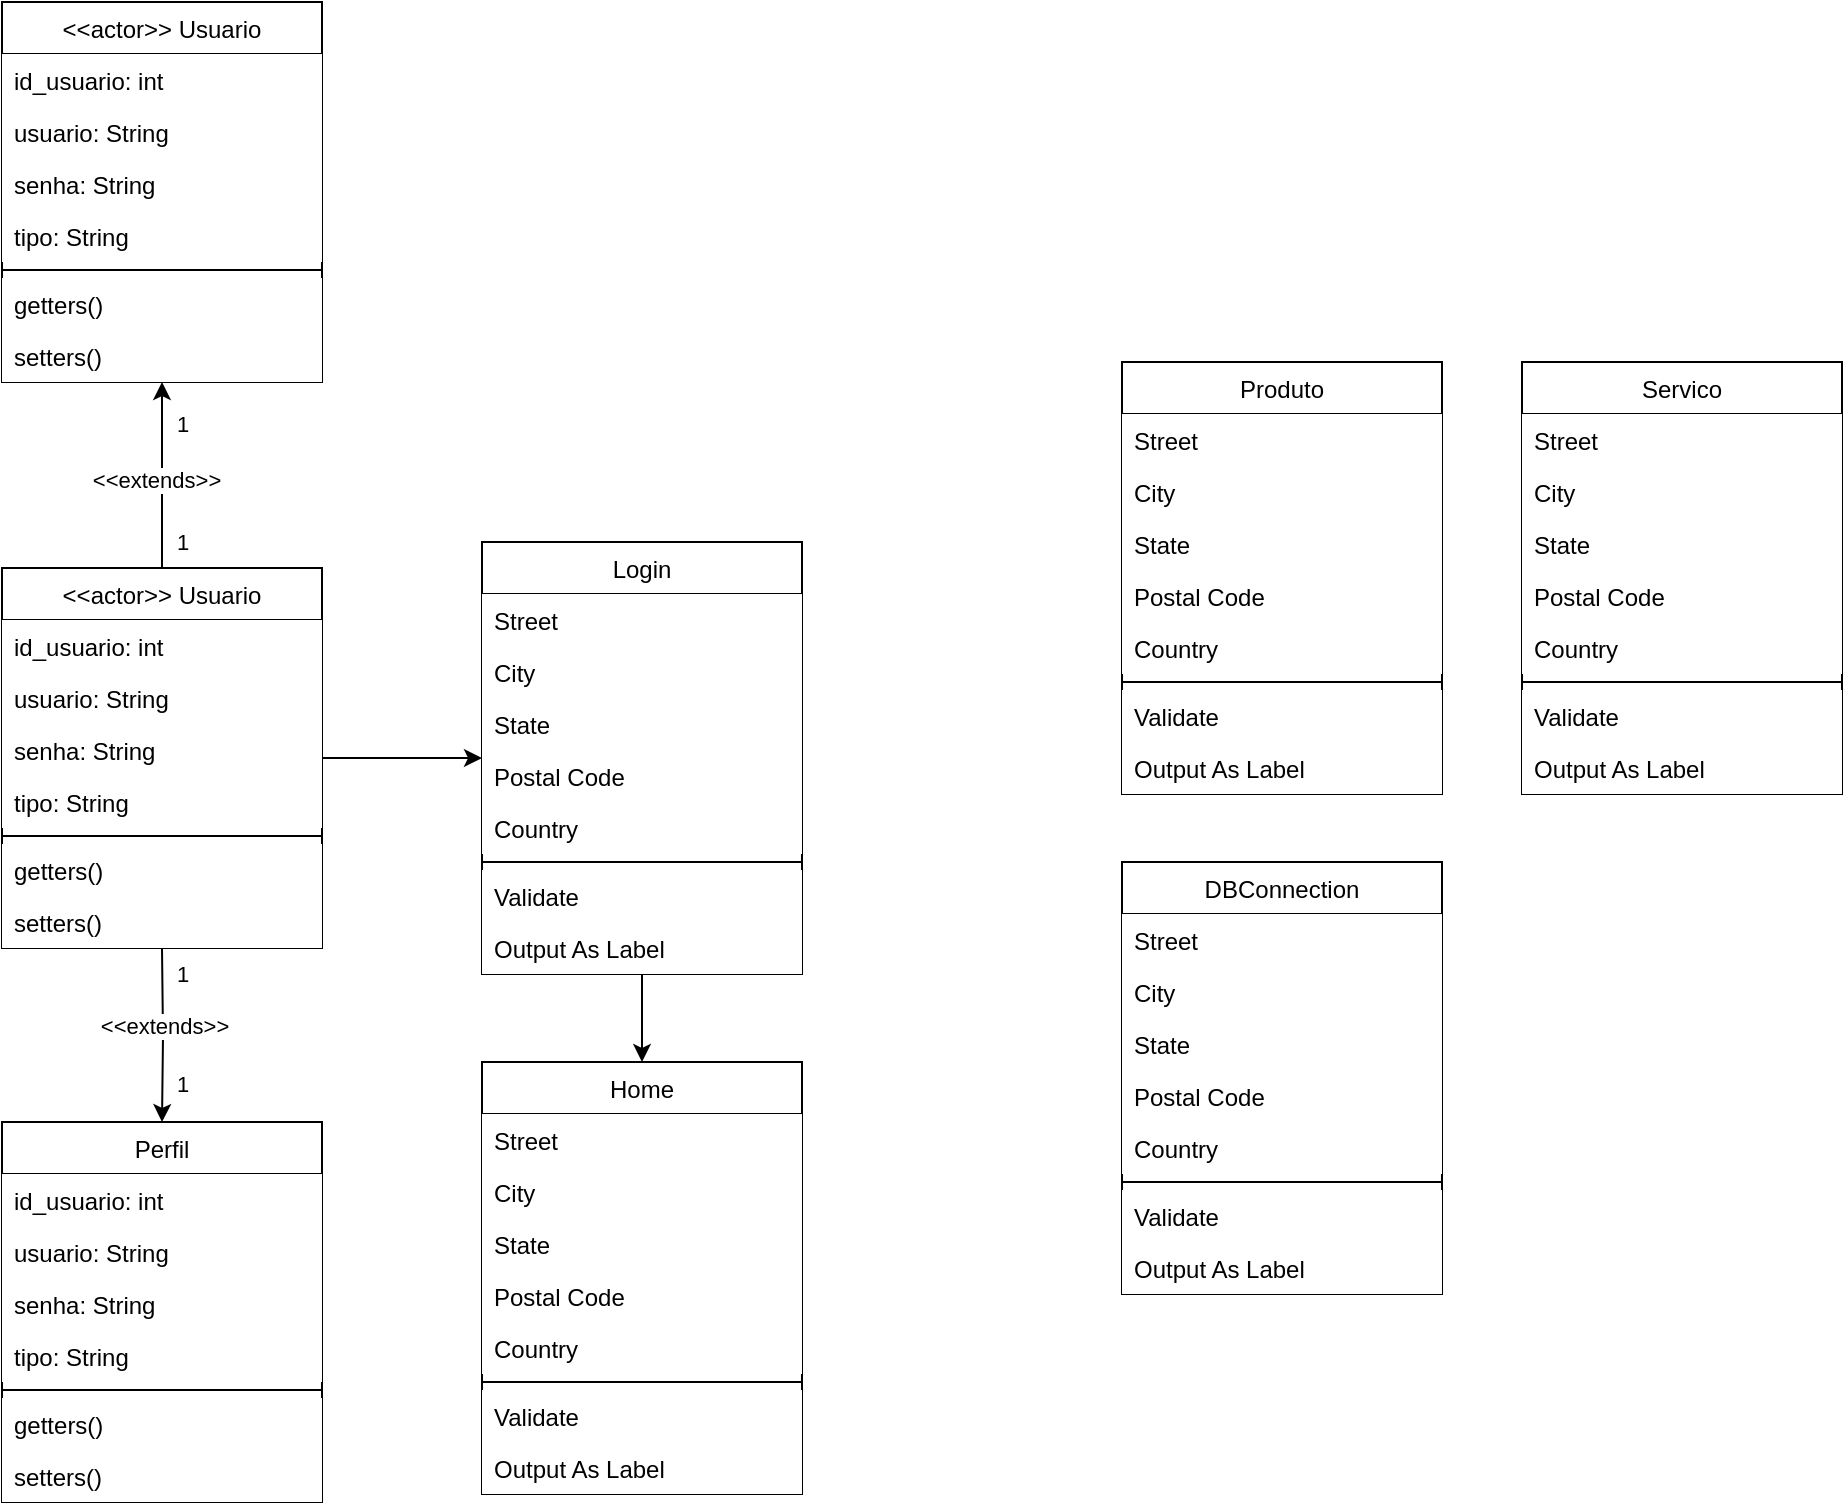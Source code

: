 <mxfile version="23.1.2" type="github">
  <diagram id="C5RBs43oDa-KdzZeNtuy" name="Page-1">
    <mxGraphModel dx="1434" dy="790" grid="1" gridSize="10" guides="1" tooltips="1" connect="1" arrows="1" fold="1" page="1" pageScale="1" pageWidth="827" pageHeight="1169" math="0" shadow="0">
      <root>
        <mxCell id="WIyWlLk6GJQsqaUBKTNV-0" />
        <mxCell id="WIyWlLk6GJQsqaUBKTNV-1" parent="WIyWlLk6GJQsqaUBKTNV-0" />
        <mxCell id="yMXAsZ4megCx-_pCpy9P-55" style="edgeStyle=orthogonalEdgeStyle;rounded=0;orthogonalLoop=1;jettySize=auto;html=1;exitX=0.5;exitY=1;exitDx=0;exitDy=0;entryX=0.5;entryY=0;entryDx=0;entryDy=0;" edge="1" parent="WIyWlLk6GJQsqaUBKTNV-1" source="zkfFHV4jXpPFQw0GAbJ--17" target="yMXAsZ4megCx-_pCpy9P-9">
          <mxGeometry relative="1" as="geometry" />
        </mxCell>
        <mxCell id="zkfFHV4jXpPFQw0GAbJ--17" value="Login" style="swimlane;fontStyle=0;align=center;verticalAlign=top;childLayout=stackLayout;horizontal=1;startSize=26;horizontalStack=0;resizeParent=1;resizeLast=0;collapsible=1;marginBottom=0;rounded=0;shadow=0;strokeWidth=1;fillColor=default;gradientColor=none;" parent="WIyWlLk6GJQsqaUBKTNV-1" vertex="1">
          <mxGeometry x="530" y="350" width="160" height="216" as="geometry">
            <mxRectangle x="550" y="140" width="160" height="26" as="alternateBounds" />
          </mxGeometry>
        </mxCell>
        <mxCell id="zkfFHV4jXpPFQw0GAbJ--18" value="Street" style="text;align=left;verticalAlign=top;spacingLeft=4;spacingRight=4;overflow=hidden;rotatable=0;points=[[0,0.5],[1,0.5]];portConstraint=eastwest;fillColor=default;" parent="zkfFHV4jXpPFQw0GAbJ--17" vertex="1">
          <mxGeometry y="26" width="160" height="26" as="geometry" />
        </mxCell>
        <mxCell id="zkfFHV4jXpPFQw0GAbJ--19" value="City" style="text;align=left;verticalAlign=top;spacingLeft=4;spacingRight=4;overflow=hidden;rotatable=0;points=[[0,0.5],[1,0.5]];portConstraint=eastwest;rounded=0;shadow=0;html=0;fillColor=default;" parent="zkfFHV4jXpPFQw0GAbJ--17" vertex="1">
          <mxGeometry y="52" width="160" height="26" as="geometry" />
        </mxCell>
        <mxCell id="zkfFHV4jXpPFQw0GAbJ--20" value="State" style="text;align=left;verticalAlign=top;spacingLeft=4;spacingRight=4;overflow=hidden;rotatable=0;points=[[0,0.5],[1,0.5]];portConstraint=eastwest;rounded=0;shadow=0;html=0;fillColor=default;" parent="zkfFHV4jXpPFQw0GAbJ--17" vertex="1">
          <mxGeometry y="78" width="160" height="26" as="geometry" />
        </mxCell>
        <mxCell id="zkfFHV4jXpPFQw0GAbJ--21" value="Postal Code" style="text;align=left;verticalAlign=top;spacingLeft=4;spacingRight=4;overflow=hidden;rotatable=0;points=[[0,0.5],[1,0.5]];portConstraint=eastwest;rounded=0;shadow=0;html=0;fillColor=default;" parent="zkfFHV4jXpPFQw0GAbJ--17" vertex="1">
          <mxGeometry y="104" width="160" height="26" as="geometry" />
        </mxCell>
        <mxCell id="zkfFHV4jXpPFQw0GAbJ--22" value="Country" style="text;align=left;verticalAlign=top;spacingLeft=4;spacingRight=4;overflow=hidden;rotatable=0;points=[[0,0.5],[1,0.5]];portConstraint=eastwest;rounded=0;shadow=0;html=0;fillColor=default;" parent="zkfFHV4jXpPFQw0GAbJ--17" vertex="1">
          <mxGeometry y="130" width="160" height="26" as="geometry" />
        </mxCell>
        <mxCell id="zkfFHV4jXpPFQw0GAbJ--23" value="" style="line;html=1;strokeWidth=1;align=left;verticalAlign=middle;spacingTop=-1;spacingLeft=3;spacingRight=3;rotatable=0;labelPosition=right;points=[];portConstraint=eastwest;" parent="zkfFHV4jXpPFQw0GAbJ--17" vertex="1">
          <mxGeometry y="156" width="160" height="8" as="geometry" />
        </mxCell>
        <mxCell id="zkfFHV4jXpPFQw0GAbJ--24" value="Validate" style="text;align=left;verticalAlign=top;spacingLeft=4;spacingRight=4;overflow=hidden;rotatable=0;points=[[0,0.5],[1,0.5]];portConstraint=eastwest;fillColor=default;" parent="zkfFHV4jXpPFQw0GAbJ--17" vertex="1">
          <mxGeometry y="164" width="160" height="26" as="geometry" />
        </mxCell>
        <mxCell id="zkfFHV4jXpPFQw0GAbJ--25" value="Output As Label" style="text;align=left;verticalAlign=top;spacingLeft=4;spacingRight=4;overflow=hidden;rotatable=0;points=[[0,0.5],[1,0.5]];portConstraint=eastwest;fillColor=default;" parent="zkfFHV4jXpPFQw0GAbJ--17" vertex="1">
          <mxGeometry y="190" width="160" height="26" as="geometry" />
        </mxCell>
        <mxCell id="yMXAsZ4megCx-_pCpy9P-9" value="Home" style="swimlane;fontStyle=0;align=center;verticalAlign=top;childLayout=stackLayout;horizontal=1;startSize=26;horizontalStack=0;resizeParent=1;resizeLast=0;collapsible=1;marginBottom=0;rounded=0;shadow=0;strokeWidth=1;fillColor=default;gradientColor=none;" vertex="1" parent="WIyWlLk6GJQsqaUBKTNV-1">
          <mxGeometry x="530" y="610" width="160" height="216" as="geometry">
            <mxRectangle x="550" y="140" width="160" height="26" as="alternateBounds" />
          </mxGeometry>
        </mxCell>
        <mxCell id="yMXAsZ4megCx-_pCpy9P-10" value="Street" style="text;align=left;verticalAlign=top;spacingLeft=4;spacingRight=4;overflow=hidden;rotatable=0;points=[[0,0.5],[1,0.5]];portConstraint=eastwest;fillColor=default;" vertex="1" parent="yMXAsZ4megCx-_pCpy9P-9">
          <mxGeometry y="26" width="160" height="26" as="geometry" />
        </mxCell>
        <mxCell id="yMXAsZ4megCx-_pCpy9P-11" value="City" style="text;align=left;verticalAlign=top;spacingLeft=4;spacingRight=4;overflow=hidden;rotatable=0;points=[[0,0.5],[1,0.5]];portConstraint=eastwest;rounded=0;shadow=0;html=0;fillColor=default;" vertex="1" parent="yMXAsZ4megCx-_pCpy9P-9">
          <mxGeometry y="52" width="160" height="26" as="geometry" />
        </mxCell>
        <mxCell id="yMXAsZ4megCx-_pCpy9P-12" value="State" style="text;align=left;verticalAlign=top;spacingLeft=4;spacingRight=4;overflow=hidden;rotatable=0;points=[[0,0.5],[1,0.5]];portConstraint=eastwest;rounded=0;shadow=0;html=0;fillColor=default;" vertex="1" parent="yMXAsZ4megCx-_pCpy9P-9">
          <mxGeometry y="78" width="160" height="26" as="geometry" />
        </mxCell>
        <mxCell id="yMXAsZ4megCx-_pCpy9P-13" value="Postal Code" style="text;align=left;verticalAlign=top;spacingLeft=4;spacingRight=4;overflow=hidden;rotatable=0;points=[[0,0.5],[1,0.5]];portConstraint=eastwest;rounded=0;shadow=0;html=0;fillColor=default;" vertex="1" parent="yMXAsZ4megCx-_pCpy9P-9">
          <mxGeometry y="104" width="160" height="26" as="geometry" />
        </mxCell>
        <mxCell id="yMXAsZ4megCx-_pCpy9P-14" value="Country" style="text;align=left;verticalAlign=top;spacingLeft=4;spacingRight=4;overflow=hidden;rotatable=0;points=[[0,0.5],[1,0.5]];portConstraint=eastwest;rounded=0;shadow=0;html=0;fillColor=default;" vertex="1" parent="yMXAsZ4megCx-_pCpy9P-9">
          <mxGeometry y="130" width="160" height="26" as="geometry" />
        </mxCell>
        <mxCell id="yMXAsZ4megCx-_pCpy9P-15" value="" style="line;html=1;strokeWidth=1;align=left;verticalAlign=middle;spacingTop=-1;spacingLeft=3;spacingRight=3;rotatable=0;labelPosition=right;points=[];portConstraint=eastwest;" vertex="1" parent="yMXAsZ4megCx-_pCpy9P-9">
          <mxGeometry y="156" width="160" height="8" as="geometry" />
        </mxCell>
        <mxCell id="yMXAsZ4megCx-_pCpy9P-16" value="Validate" style="text;align=left;verticalAlign=top;spacingLeft=4;spacingRight=4;overflow=hidden;rotatable=0;points=[[0,0.5],[1,0.5]];portConstraint=eastwest;fillColor=default;" vertex="1" parent="yMXAsZ4megCx-_pCpy9P-9">
          <mxGeometry y="164" width="160" height="26" as="geometry" />
        </mxCell>
        <mxCell id="yMXAsZ4megCx-_pCpy9P-17" value="Output As Label" style="text;align=left;verticalAlign=top;spacingLeft=4;spacingRight=4;overflow=hidden;rotatable=0;points=[[0,0.5],[1,0.5]];portConstraint=eastwest;fillColor=default;" vertex="1" parent="yMXAsZ4megCx-_pCpy9P-9">
          <mxGeometry y="190" width="160" height="26" as="geometry" />
        </mxCell>
        <mxCell id="yMXAsZ4megCx-_pCpy9P-56" style="edgeStyle=orthogonalEdgeStyle;rounded=0;orthogonalLoop=1;jettySize=auto;html=1;entryX=0;entryY=0.5;entryDx=0;entryDy=0;" edge="1" parent="WIyWlLk6GJQsqaUBKTNV-1" source="yMXAsZ4megCx-_pCpy9P-18" target="zkfFHV4jXpPFQw0GAbJ--17">
          <mxGeometry relative="1" as="geometry" />
        </mxCell>
        <mxCell id="yMXAsZ4megCx-_pCpy9P-65" style="edgeStyle=orthogonalEdgeStyle;rounded=0;orthogonalLoop=1;jettySize=auto;html=1;entryX=0.5;entryY=0;entryDx=0;entryDy=0;" edge="1" parent="WIyWlLk6GJQsqaUBKTNV-1" target="yMXAsZ4megCx-_pCpy9P-57">
          <mxGeometry relative="1" as="geometry">
            <mxPoint x="370" y="553" as="sourcePoint" />
          </mxGeometry>
        </mxCell>
        <mxCell id="yMXAsZ4megCx-_pCpy9P-78" value="&amp;lt;&amp;lt;extends&amp;gt;&amp;gt;" style="edgeLabel;html=1;align=center;verticalAlign=middle;resizable=0;points=[];" vertex="1" connectable="0" parent="yMXAsZ4megCx-_pCpy9P-65">
          <mxGeometry x="-0.114" relative="1" as="geometry">
            <mxPoint as="offset" />
          </mxGeometry>
        </mxCell>
        <mxCell id="yMXAsZ4megCx-_pCpy9P-80" value="1" style="edgeLabel;html=1;align=center;verticalAlign=middle;resizable=0;points=[];" vertex="1" connectable="0" parent="yMXAsZ4megCx-_pCpy9P-65">
          <mxGeometry x="-0.71" relative="1" as="geometry">
            <mxPoint x="10" as="offset" />
          </mxGeometry>
        </mxCell>
        <mxCell id="yMXAsZ4megCx-_pCpy9P-81" value="1" style="edgeLabel;html=1;align=center;verticalAlign=middle;resizable=0;points=[];" vertex="1" connectable="0" parent="yMXAsZ4megCx-_pCpy9P-65">
          <mxGeometry x="0.412" y="-1" relative="1" as="geometry">
            <mxPoint x="11" y="6" as="offset" />
          </mxGeometry>
        </mxCell>
        <mxCell id="yMXAsZ4megCx-_pCpy9P-74" style="edgeStyle=orthogonalEdgeStyle;rounded=0;orthogonalLoop=1;jettySize=auto;html=1;entryX=0.5;entryY=1;entryDx=0;entryDy=0;" edge="1" parent="WIyWlLk6GJQsqaUBKTNV-1" source="yMXAsZ4megCx-_pCpy9P-18" target="yMXAsZ4megCx-_pCpy9P-66">
          <mxGeometry relative="1" as="geometry" />
        </mxCell>
        <mxCell id="yMXAsZ4megCx-_pCpy9P-75" value="&amp;lt;&amp;lt;extends&amp;gt;&amp;gt;" style="edgeLabel;html=1;align=center;verticalAlign=middle;resizable=0;points=[];" vertex="1" connectable="0" parent="yMXAsZ4megCx-_pCpy9P-74">
          <mxGeometry x="-0.238" y="3" relative="1" as="geometry">
            <mxPoint y="-9" as="offset" />
          </mxGeometry>
        </mxCell>
        <mxCell id="yMXAsZ4megCx-_pCpy9P-82" value="1" style="edgeLabel;html=1;align=center;verticalAlign=middle;resizable=0;points=[];" vertex="1" connectable="0" parent="yMXAsZ4megCx-_pCpy9P-74">
          <mxGeometry x="0.477" y="1" relative="1" as="geometry">
            <mxPoint x="11" y="-4" as="offset" />
          </mxGeometry>
        </mxCell>
        <mxCell id="yMXAsZ4megCx-_pCpy9P-83" value="1" style="edgeLabel;html=1;align=center;verticalAlign=middle;resizable=0;points=[];" vertex="1" connectable="0" parent="yMXAsZ4megCx-_pCpy9P-74">
          <mxGeometry x="-0.453" y="-1" relative="1" as="geometry">
            <mxPoint x="9" y="12" as="offset" />
          </mxGeometry>
        </mxCell>
        <mxCell id="yMXAsZ4megCx-_pCpy9P-18" value="&lt;&lt;actor&gt;&gt; Usuario" style="swimlane;fontStyle=0;align=center;verticalAlign=top;childLayout=stackLayout;horizontal=1;startSize=26;horizontalStack=0;resizeParent=1;resizeLast=0;collapsible=1;marginBottom=0;rounded=0;shadow=0;strokeWidth=1;fillColor=default;gradientColor=none;" vertex="1" parent="WIyWlLk6GJQsqaUBKTNV-1">
          <mxGeometry x="290" y="363" width="160" height="190" as="geometry">
            <mxRectangle x="550" y="140" width="160" height="26" as="alternateBounds" />
          </mxGeometry>
        </mxCell>
        <mxCell id="yMXAsZ4megCx-_pCpy9P-19" value="id_usuario: int" style="text;align=left;verticalAlign=top;spacingLeft=4;spacingRight=4;overflow=hidden;rotatable=0;points=[[0,0.5],[1,0.5]];portConstraint=eastwest;fillColor=default;" vertex="1" parent="yMXAsZ4megCx-_pCpy9P-18">
          <mxGeometry y="26" width="160" height="26" as="geometry" />
        </mxCell>
        <mxCell id="yMXAsZ4megCx-_pCpy9P-20" value="usuario: String" style="text;align=left;verticalAlign=top;spacingLeft=4;spacingRight=4;overflow=hidden;rotatable=0;points=[[0,0.5],[1,0.5]];portConstraint=eastwest;rounded=0;shadow=0;html=0;fillColor=default;" vertex="1" parent="yMXAsZ4megCx-_pCpy9P-18">
          <mxGeometry y="52" width="160" height="26" as="geometry" />
        </mxCell>
        <mxCell id="yMXAsZ4megCx-_pCpy9P-21" value="senha: String" style="text;align=left;verticalAlign=top;spacingLeft=4;spacingRight=4;overflow=hidden;rotatable=0;points=[[0,0.5],[1,0.5]];portConstraint=eastwest;rounded=0;shadow=0;html=0;fillColor=default;" vertex="1" parent="yMXAsZ4megCx-_pCpy9P-18">
          <mxGeometry y="78" width="160" height="26" as="geometry" />
        </mxCell>
        <mxCell id="yMXAsZ4megCx-_pCpy9P-22" value="tipo: String" style="text;align=left;verticalAlign=top;spacingLeft=4;spacingRight=4;overflow=hidden;rotatable=0;points=[[0,0.5],[1,0.5]];portConstraint=eastwest;rounded=0;shadow=0;html=0;fillColor=default;" vertex="1" parent="yMXAsZ4megCx-_pCpy9P-18">
          <mxGeometry y="104" width="160" height="26" as="geometry" />
        </mxCell>
        <mxCell id="yMXAsZ4megCx-_pCpy9P-24" value="" style="line;html=1;strokeWidth=1;align=left;verticalAlign=middle;spacingTop=-1;spacingLeft=3;spacingRight=3;rotatable=0;labelPosition=right;points=[];portConstraint=eastwest;" vertex="1" parent="yMXAsZ4megCx-_pCpy9P-18">
          <mxGeometry y="130" width="160" height="8" as="geometry" />
        </mxCell>
        <mxCell id="yMXAsZ4megCx-_pCpy9P-25" value="getters()" style="text;align=left;verticalAlign=top;spacingLeft=4;spacingRight=4;overflow=hidden;rotatable=0;points=[[0,0.5],[1,0.5]];portConstraint=eastwest;fillColor=default;" vertex="1" parent="yMXAsZ4megCx-_pCpy9P-18">
          <mxGeometry y="138" width="160" height="26" as="geometry" />
        </mxCell>
        <mxCell id="yMXAsZ4megCx-_pCpy9P-26" value="setters()" style="text;align=left;verticalAlign=top;spacingLeft=4;spacingRight=4;overflow=hidden;rotatable=0;points=[[0,0.5],[1,0.5]];portConstraint=eastwest;fillColor=default;" vertex="1" parent="yMXAsZ4megCx-_pCpy9P-18">
          <mxGeometry y="164" width="160" height="26" as="geometry" />
        </mxCell>
        <mxCell id="yMXAsZ4megCx-_pCpy9P-27" value="DBConnection" style="swimlane;fontStyle=0;align=center;verticalAlign=top;childLayout=stackLayout;horizontal=1;startSize=26;horizontalStack=0;resizeParent=1;resizeLast=0;collapsible=1;marginBottom=0;rounded=0;shadow=0;strokeWidth=1;fillColor=default;gradientColor=none;" vertex="1" parent="WIyWlLk6GJQsqaUBKTNV-1">
          <mxGeometry x="850" y="510" width="160" height="216" as="geometry">
            <mxRectangle x="550" y="140" width="160" height="26" as="alternateBounds" />
          </mxGeometry>
        </mxCell>
        <mxCell id="yMXAsZ4megCx-_pCpy9P-28" value="Street" style="text;align=left;verticalAlign=top;spacingLeft=4;spacingRight=4;overflow=hidden;rotatable=0;points=[[0,0.5],[1,0.5]];portConstraint=eastwest;fillColor=default;" vertex="1" parent="yMXAsZ4megCx-_pCpy9P-27">
          <mxGeometry y="26" width="160" height="26" as="geometry" />
        </mxCell>
        <mxCell id="yMXAsZ4megCx-_pCpy9P-29" value="City" style="text;align=left;verticalAlign=top;spacingLeft=4;spacingRight=4;overflow=hidden;rotatable=0;points=[[0,0.5],[1,0.5]];portConstraint=eastwest;rounded=0;shadow=0;html=0;fillColor=default;" vertex="1" parent="yMXAsZ4megCx-_pCpy9P-27">
          <mxGeometry y="52" width="160" height="26" as="geometry" />
        </mxCell>
        <mxCell id="yMXAsZ4megCx-_pCpy9P-30" value="State" style="text;align=left;verticalAlign=top;spacingLeft=4;spacingRight=4;overflow=hidden;rotatable=0;points=[[0,0.5],[1,0.5]];portConstraint=eastwest;rounded=0;shadow=0;html=0;fillColor=default;" vertex="1" parent="yMXAsZ4megCx-_pCpy9P-27">
          <mxGeometry y="78" width="160" height="26" as="geometry" />
        </mxCell>
        <mxCell id="yMXAsZ4megCx-_pCpy9P-31" value="Postal Code" style="text;align=left;verticalAlign=top;spacingLeft=4;spacingRight=4;overflow=hidden;rotatable=0;points=[[0,0.5],[1,0.5]];portConstraint=eastwest;rounded=0;shadow=0;html=0;fillColor=default;" vertex="1" parent="yMXAsZ4megCx-_pCpy9P-27">
          <mxGeometry y="104" width="160" height="26" as="geometry" />
        </mxCell>
        <mxCell id="yMXAsZ4megCx-_pCpy9P-32" value="Country" style="text;align=left;verticalAlign=top;spacingLeft=4;spacingRight=4;overflow=hidden;rotatable=0;points=[[0,0.5],[1,0.5]];portConstraint=eastwest;rounded=0;shadow=0;html=0;fillColor=default;" vertex="1" parent="yMXAsZ4megCx-_pCpy9P-27">
          <mxGeometry y="130" width="160" height="26" as="geometry" />
        </mxCell>
        <mxCell id="yMXAsZ4megCx-_pCpy9P-33" value="" style="line;html=1;strokeWidth=1;align=left;verticalAlign=middle;spacingTop=-1;spacingLeft=3;spacingRight=3;rotatable=0;labelPosition=right;points=[];portConstraint=eastwest;" vertex="1" parent="yMXAsZ4megCx-_pCpy9P-27">
          <mxGeometry y="156" width="160" height="8" as="geometry" />
        </mxCell>
        <mxCell id="yMXAsZ4megCx-_pCpy9P-34" value="Validate" style="text;align=left;verticalAlign=top;spacingLeft=4;spacingRight=4;overflow=hidden;rotatable=0;points=[[0,0.5],[1,0.5]];portConstraint=eastwest;fillColor=default;" vertex="1" parent="yMXAsZ4megCx-_pCpy9P-27">
          <mxGeometry y="164" width="160" height="26" as="geometry" />
        </mxCell>
        <mxCell id="yMXAsZ4megCx-_pCpy9P-35" value="Output As Label" style="text;align=left;verticalAlign=top;spacingLeft=4;spacingRight=4;overflow=hidden;rotatable=0;points=[[0,0.5],[1,0.5]];portConstraint=eastwest;fillColor=default;" vertex="1" parent="yMXAsZ4megCx-_pCpy9P-27">
          <mxGeometry y="190" width="160" height="26" as="geometry" />
        </mxCell>
        <mxCell id="yMXAsZ4megCx-_pCpy9P-36" value="Produto" style="swimlane;fontStyle=0;align=center;verticalAlign=top;childLayout=stackLayout;horizontal=1;startSize=26;horizontalStack=0;resizeParent=1;resizeLast=0;collapsible=1;marginBottom=0;rounded=0;shadow=0;strokeWidth=1;fillColor=default;gradientColor=none;" vertex="1" parent="WIyWlLk6GJQsqaUBKTNV-1">
          <mxGeometry x="850" y="260" width="160" height="216" as="geometry">
            <mxRectangle x="550" y="140" width="160" height="26" as="alternateBounds" />
          </mxGeometry>
        </mxCell>
        <mxCell id="yMXAsZ4megCx-_pCpy9P-37" value="Street" style="text;align=left;verticalAlign=top;spacingLeft=4;spacingRight=4;overflow=hidden;rotatable=0;points=[[0,0.5],[1,0.5]];portConstraint=eastwest;fillColor=default;" vertex="1" parent="yMXAsZ4megCx-_pCpy9P-36">
          <mxGeometry y="26" width="160" height="26" as="geometry" />
        </mxCell>
        <mxCell id="yMXAsZ4megCx-_pCpy9P-38" value="City" style="text;align=left;verticalAlign=top;spacingLeft=4;spacingRight=4;overflow=hidden;rotatable=0;points=[[0,0.5],[1,0.5]];portConstraint=eastwest;rounded=0;shadow=0;html=0;fillColor=default;" vertex="1" parent="yMXAsZ4megCx-_pCpy9P-36">
          <mxGeometry y="52" width="160" height="26" as="geometry" />
        </mxCell>
        <mxCell id="yMXAsZ4megCx-_pCpy9P-39" value="State" style="text;align=left;verticalAlign=top;spacingLeft=4;spacingRight=4;overflow=hidden;rotatable=0;points=[[0,0.5],[1,0.5]];portConstraint=eastwest;rounded=0;shadow=0;html=0;fillColor=default;" vertex="1" parent="yMXAsZ4megCx-_pCpy9P-36">
          <mxGeometry y="78" width="160" height="26" as="geometry" />
        </mxCell>
        <mxCell id="yMXAsZ4megCx-_pCpy9P-40" value="Postal Code" style="text;align=left;verticalAlign=top;spacingLeft=4;spacingRight=4;overflow=hidden;rotatable=0;points=[[0,0.5],[1,0.5]];portConstraint=eastwest;rounded=0;shadow=0;html=0;fillColor=default;" vertex="1" parent="yMXAsZ4megCx-_pCpy9P-36">
          <mxGeometry y="104" width="160" height="26" as="geometry" />
        </mxCell>
        <mxCell id="yMXAsZ4megCx-_pCpy9P-41" value="Country" style="text;align=left;verticalAlign=top;spacingLeft=4;spacingRight=4;overflow=hidden;rotatable=0;points=[[0,0.5],[1,0.5]];portConstraint=eastwest;rounded=0;shadow=0;html=0;fillColor=default;" vertex="1" parent="yMXAsZ4megCx-_pCpy9P-36">
          <mxGeometry y="130" width="160" height="26" as="geometry" />
        </mxCell>
        <mxCell id="yMXAsZ4megCx-_pCpy9P-42" value="" style="line;html=1;strokeWidth=1;align=left;verticalAlign=middle;spacingTop=-1;spacingLeft=3;spacingRight=3;rotatable=0;labelPosition=right;points=[];portConstraint=eastwest;" vertex="1" parent="yMXAsZ4megCx-_pCpy9P-36">
          <mxGeometry y="156" width="160" height="8" as="geometry" />
        </mxCell>
        <mxCell id="yMXAsZ4megCx-_pCpy9P-43" value="Validate" style="text;align=left;verticalAlign=top;spacingLeft=4;spacingRight=4;overflow=hidden;rotatable=0;points=[[0,0.5],[1,0.5]];portConstraint=eastwest;fillColor=default;" vertex="1" parent="yMXAsZ4megCx-_pCpy9P-36">
          <mxGeometry y="164" width="160" height="26" as="geometry" />
        </mxCell>
        <mxCell id="yMXAsZ4megCx-_pCpy9P-44" value="Output As Label" style="text;align=left;verticalAlign=top;spacingLeft=4;spacingRight=4;overflow=hidden;rotatable=0;points=[[0,0.5],[1,0.5]];portConstraint=eastwest;fillColor=default;" vertex="1" parent="yMXAsZ4megCx-_pCpy9P-36">
          <mxGeometry y="190" width="160" height="26" as="geometry" />
        </mxCell>
        <mxCell id="yMXAsZ4megCx-_pCpy9P-45" value="Servico" style="swimlane;fontStyle=0;align=center;verticalAlign=top;childLayout=stackLayout;horizontal=1;startSize=26;horizontalStack=0;resizeParent=1;resizeLast=0;collapsible=1;marginBottom=0;rounded=0;shadow=0;strokeWidth=1;fillColor=default;gradientColor=none;" vertex="1" parent="WIyWlLk6GJQsqaUBKTNV-1">
          <mxGeometry x="1050" y="260" width="160" height="216" as="geometry">
            <mxRectangle x="550" y="140" width="160" height="26" as="alternateBounds" />
          </mxGeometry>
        </mxCell>
        <mxCell id="yMXAsZ4megCx-_pCpy9P-46" value="Street" style="text;align=left;verticalAlign=top;spacingLeft=4;spacingRight=4;overflow=hidden;rotatable=0;points=[[0,0.5],[1,0.5]];portConstraint=eastwest;fillColor=default;" vertex="1" parent="yMXAsZ4megCx-_pCpy9P-45">
          <mxGeometry y="26" width="160" height="26" as="geometry" />
        </mxCell>
        <mxCell id="yMXAsZ4megCx-_pCpy9P-47" value="City" style="text;align=left;verticalAlign=top;spacingLeft=4;spacingRight=4;overflow=hidden;rotatable=0;points=[[0,0.5],[1,0.5]];portConstraint=eastwest;rounded=0;shadow=0;html=0;fillColor=default;" vertex="1" parent="yMXAsZ4megCx-_pCpy9P-45">
          <mxGeometry y="52" width="160" height="26" as="geometry" />
        </mxCell>
        <mxCell id="yMXAsZ4megCx-_pCpy9P-48" value="State" style="text;align=left;verticalAlign=top;spacingLeft=4;spacingRight=4;overflow=hidden;rotatable=0;points=[[0,0.5],[1,0.5]];portConstraint=eastwest;rounded=0;shadow=0;html=0;fillColor=default;" vertex="1" parent="yMXAsZ4megCx-_pCpy9P-45">
          <mxGeometry y="78" width="160" height="26" as="geometry" />
        </mxCell>
        <mxCell id="yMXAsZ4megCx-_pCpy9P-49" value="Postal Code" style="text;align=left;verticalAlign=top;spacingLeft=4;spacingRight=4;overflow=hidden;rotatable=0;points=[[0,0.5],[1,0.5]];portConstraint=eastwest;rounded=0;shadow=0;html=0;fillColor=default;" vertex="1" parent="yMXAsZ4megCx-_pCpy9P-45">
          <mxGeometry y="104" width="160" height="26" as="geometry" />
        </mxCell>
        <mxCell id="yMXAsZ4megCx-_pCpy9P-50" value="Country" style="text;align=left;verticalAlign=top;spacingLeft=4;spacingRight=4;overflow=hidden;rotatable=0;points=[[0,0.5],[1,0.5]];portConstraint=eastwest;rounded=0;shadow=0;html=0;fillColor=default;" vertex="1" parent="yMXAsZ4megCx-_pCpy9P-45">
          <mxGeometry y="130" width="160" height="26" as="geometry" />
        </mxCell>
        <mxCell id="yMXAsZ4megCx-_pCpy9P-51" value="" style="line;html=1;strokeWidth=1;align=left;verticalAlign=middle;spacingTop=-1;spacingLeft=3;spacingRight=3;rotatable=0;labelPosition=right;points=[];portConstraint=eastwest;" vertex="1" parent="yMXAsZ4megCx-_pCpy9P-45">
          <mxGeometry y="156" width="160" height="8" as="geometry" />
        </mxCell>
        <mxCell id="yMXAsZ4megCx-_pCpy9P-52" value="Validate" style="text;align=left;verticalAlign=top;spacingLeft=4;spacingRight=4;overflow=hidden;rotatable=0;points=[[0,0.5],[1,0.5]];portConstraint=eastwest;fillColor=default;" vertex="1" parent="yMXAsZ4megCx-_pCpy9P-45">
          <mxGeometry y="164" width="160" height="26" as="geometry" />
        </mxCell>
        <mxCell id="yMXAsZ4megCx-_pCpy9P-53" value="Output As Label" style="text;align=left;verticalAlign=top;spacingLeft=4;spacingRight=4;overflow=hidden;rotatable=0;points=[[0,0.5],[1,0.5]];portConstraint=eastwest;fillColor=default;" vertex="1" parent="yMXAsZ4megCx-_pCpy9P-45">
          <mxGeometry y="190" width="160" height="26" as="geometry" />
        </mxCell>
        <mxCell id="yMXAsZ4megCx-_pCpy9P-57" value="Perfil" style="swimlane;fontStyle=0;align=center;verticalAlign=top;childLayout=stackLayout;horizontal=1;startSize=26;horizontalStack=0;resizeParent=1;resizeLast=0;collapsible=1;marginBottom=0;rounded=0;shadow=0;strokeWidth=1;fillColor=default;gradientColor=none;" vertex="1" parent="WIyWlLk6GJQsqaUBKTNV-1">
          <mxGeometry x="290" y="640" width="160" height="190" as="geometry">
            <mxRectangle x="550" y="140" width="160" height="26" as="alternateBounds" />
          </mxGeometry>
        </mxCell>
        <mxCell id="yMXAsZ4megCx-_pCpy9P-58" value="id_usuario: int" style="text;align=left;verticalAlign=top;spacingLeft=4;spacingRight=4;overflow=hidden;rotatable=0;points=[[0,0.5],[1,0.5]];portConstraint=eastwest;fillColor=default;" vertex="1" parent="yMXAsZ4megCx-_pCpy9P-57">
          <mxGeometry y="26" width="160" height="26" as="geometry" />
        </mxCell>
        <mxCell id="yMXAsZ4megCx-_pCpy9P-59" value="usuario: String" style="text;align=left;verticalAlign=top;spacingLeft=4;spacingRight=4;overflow=hidden;rotatable=0;points=[[0,0.5],[1,0.5]];portConstraint=eastwest;rounded=0;shadow=0;html=0;fillColor=default;" vertex="1" parent="yMXAsZ4megCx-_pCpy9P-57">
          <mxGeometry y="52" width="160" height="26" as="geometry" />
        </mxCell>
        <mxCell id="yMXAsZ4megCx-_pCpy9P-60" value="senha: String" style="text;align=left;verticalAlign=top;spacingLeft=4;spacingRight=4;overflow=hidden;rotatable=0;points=[[0,0.5],[1,0.5]];portConstraint=eastwest;rounded=0;shadow=0;html=0;fillColor=default;" vertex="1" parent="yMXAsZ4megCx-_pCpy9P-57">
          <mxGeometry y="78" width="160" height="26" as="geometry" />
        </mxCell>
        <mxCell id="yMXAsZ4megCx-_pCpy9P-61" value="tipo: String" style="text;align=left;verticalAlign=top;spacingLeft=4;spacingRight=4;overflow=hidden;rotatable=0;points=[[0,0.5],[1,0.5]];portConstraint=eastwest;rounded=0;shadow=0;html=0;fillColor=default;" vertex="1" parent="yMXAsZ4megCx-_pCpy9P-57">
          <mxGeometry y="104" width="160" height="26" as="geometry" />
        </mxCell>
        <mxCell id="yMXAsZ4megCx-_pCpy9P-62" value="" style="line;html=1;strokeWidth=1;align=left;verticalAlign=middle;spacingTop=-1;spacingLeft=3;spacingRight=3;rotatable=0;labelPosition=right;points=[];portConstraint=eastwest;" vertex="1" parent="yMXAsZ4megCx-_pCpy9P-57">
          <mxGeometry y="130" width="160" height="8" as="geometry" />
        </mxCell>
        <mxCell id="yMXAsZ4megCx-_pCpy9P-63" value="getters()" style="text;align=left;verticalAlign=top;spacingLeft=4;spacingRight=4;overflow=hidden;rotatable=0;points=[[0,0.5],[1,0.5]];portConstraint=eastwest;fillColor=default;" vertex="1" parent="yMXAsZ4megCx-_pCpy9P-57">
          <mxGeometry y="138" width="160" height="26" as="geometry" />
        </mxCell>
        <mxCell id="yMXAsZ4megCx-_pCpy9P-64" value="setters()" style="text;align=left;verticalAlign=top;spacingLeft=4;spacingRight=4;overflow=hidden;rotatable=0;points=[[0,0.5],[1,0.5]];portConstraint=eastwest;fillColor=default;" vertex="1" parent="yMXAsZ4megCx-_pCpy9P-57">
          <mxGeometry y="164" width="160" height="26" as="geometry" />
        </mxCell>
        <mxCell id="yMXAsZ4megCx-_pCpy9P-66" value="&lt;&lt;actor&gt;&gt; Usuario" style="swimlane;fontStyle=0;align=center;verticalAlign=top;childLayout=stackLayout;horizontal=1;startSize=26;horizontalStack=0;resizeParent=1;resizeLast=0;collapsible=1;marginBottom=0;rounded=0;shadow=0;strokeWidth=1;fillColor=default;gradientColor=none;" vertex="1" parent="WIyWlLk6GJQsqaUBKTNV-1">
          <mxGeometry x="290" y="80" width="160" height="190" as="geometry">
            <mxRectangle x="550" y="140" width="160" height="26" as="alternateBounds" />
          </mxGeometry>
        </mxCell>
        <mxCell id="yMXAsZ4megCx-_pCpy9P-67" value="id_usuario: int" style="text;align=left;verticalAlign=top;spacingLeft=4;spacingRight=4;overflow=hidden;rotatable=0;points=[[0,0.5],[1,0.5]];portConstraint=eastwest;fillColor=default;" vertex="1" parent="yMXAsZ4megCx-_pCpy9P-66">
          <mxGeometry y="26" width="160" height="26" as="geometry" />
        </mxCell>
        <mxCell id="yMXAsZ4megCx-_pCpy9P-68" value="usuario: String" style="text;align=left;verticalAlign=top;spacingLeft=4;spacingRight=4;overflow=hidden;rotatable=0;points=[[0,0.5],[1,0.5]];portConstraint=eastwest;rounded=0;shadow=0;html=0;fillColor=default;" vertex="1" parent="yMXAsZ4megCx-_pCpy9P-66">
          <mxGeometry y="52" width="160" height="26" as="geometry" />
        </mxCell>
        <mxCell id="yMXAsZ4megCx-_pCpy9P-69" value="senha: String" style="text;align=left;verticalAlign=top;spacingLeft=4;spacingRight=4;overflow=hidden;rotatable=0;points=[[0,0.5],[1,0.5]];portConstraint=eastwest;rounded=0;shadow=0;html=0;fillColor=default;" vertex="1" parent="yMXAsZ4megCx-_pCpy9P-66">
          <mxGeometry y="78" width="160" height="26" as="geometry" />
        </mxCell>
        <mxCell id="yMXAsZ4megCx-_pCpy9P-70" value="tipo: String" style="text;align=left;verticalAlign=top;spacingLeft=4;spacingRight=4;overflow=hidden;rotatable=0;points=[[0,0.5],[1,0.5]];portConstraint=eastwest;rounded=0;shadow=0;html=0;fillColor=default;" vertex="1" parent="yMXAsZ4megCx-_pCpy9P-66">
          <mxGeometry y="104" width="160" height="26" as="geometry" />
        </mxCell>
        <mxCell id="yMXAsZ4megCx-_pCpy9P-71" value="" style="line;html=1;strokeWidth=1;align=left;verticalAlign=middle;spacingTop=-1;spacingLeft=3;spacingRight=3;rotatable=0;labelPosition=right;points=[];portConstraint=eastwest;" vertex="1" parent="yMXAsZ4megCx-_pCpy9P-66">
          <mxGeometry y="130" width="160" height="8" as="geometry" />
        </mxCell>
        <mxCell id="yMXAsZ4megCx-_pCpy9P-72" value="getters()" style="text;align=left;verticalAlign=top;spacingLeft=4;spacingRight=4;overflow=hidden;rotatable=0;points=[[0,0.5],[1,0.5]];portConstraint=eastwest;fillColor=default;" vertex="1" parent="yMXAsZ4megCx-_pCpy9P-66">
          <mxGeometry y="138" width="160" height="26" as="geometry" />
        </mxCell>
        <mxCell id="yMXAsZ4megCx-_pCpy9P-73" value="setters()" style="text;align=left;verticalAlign=top;spacingLeft=4;spacingRight=4;overflow=hidden;rotatable=0;points=[[0,0.5],[1,0.5]];portConstraint=eastwest;fillColor=default;" vertex="1" parent="yMXAsZ4megCx-_pCpy9P-66">
          <mxGeometry y="164" width="160" height="26" as="geometry" />
        </mxCell>
      </root>
    </mxGraphModel>
  </diagram>
</mxfile>
